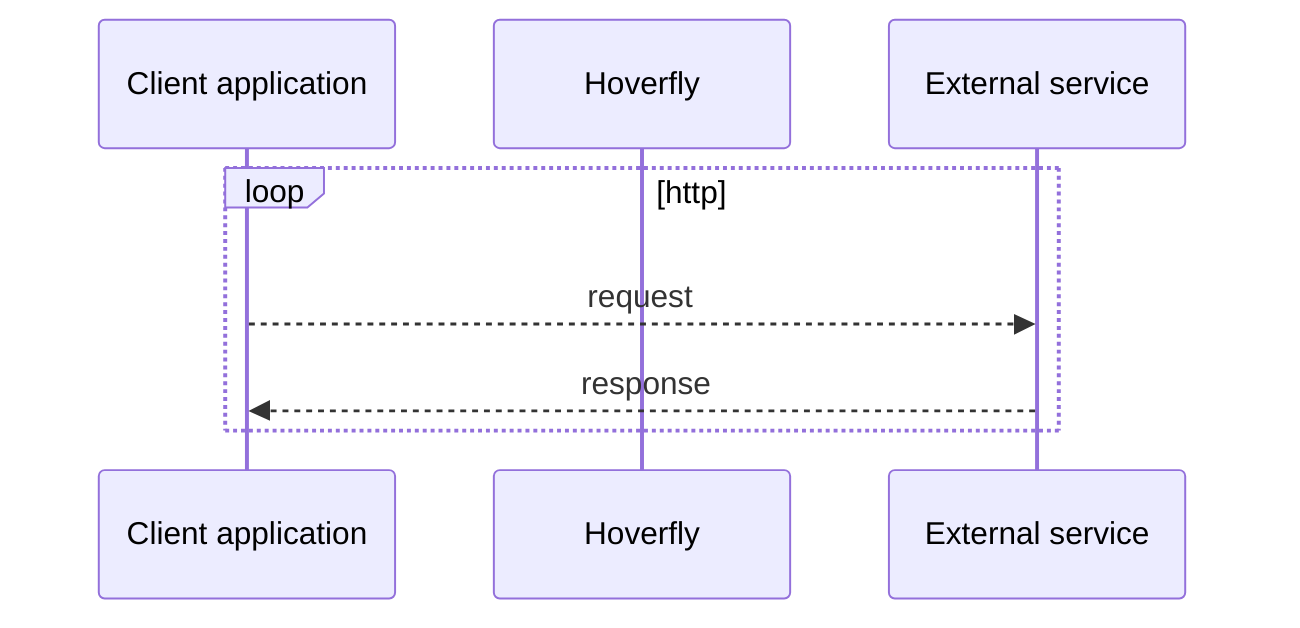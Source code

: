 sequenceDiagram
    participant Client application
    participant Hoverfly
    participant External service
    loop http
        Client application -->> External service: request
        External service -->> Client application: response
    end